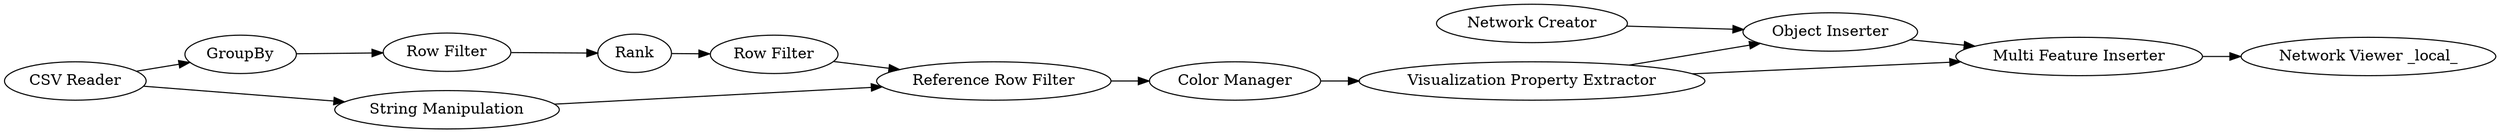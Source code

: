 digraph {
	2 [label=GroupBy]
	3 [label="Row Filter"]
	4 [label=Rank]
	5 [label="Row Filter"]
	6 [label="Reference Row Filter"]
	7 [label="Network Creator"]
	8 [label="Object Inserter"]
	13 [label="Network Viewer _local_"]
	14 [label="String Manipulation"]
	16 [label="CSV Reader"]
	17 [label="Color Manager"]
	18 [label="Visualization Property Extractor"]
	19 [label="Multi Feature Inserter"]
	2 -> 3
	3 -> 4
	4 -> 5
	5 -> 6
	6 -> 17
	7 -> 8
	8 -> 19
	14 -> 6
	16 -> 2
	16 -> 14
	17 -> 18
	18 -> 19
	18 -> 8
	19 -> 13
	rankdir=LR
}
